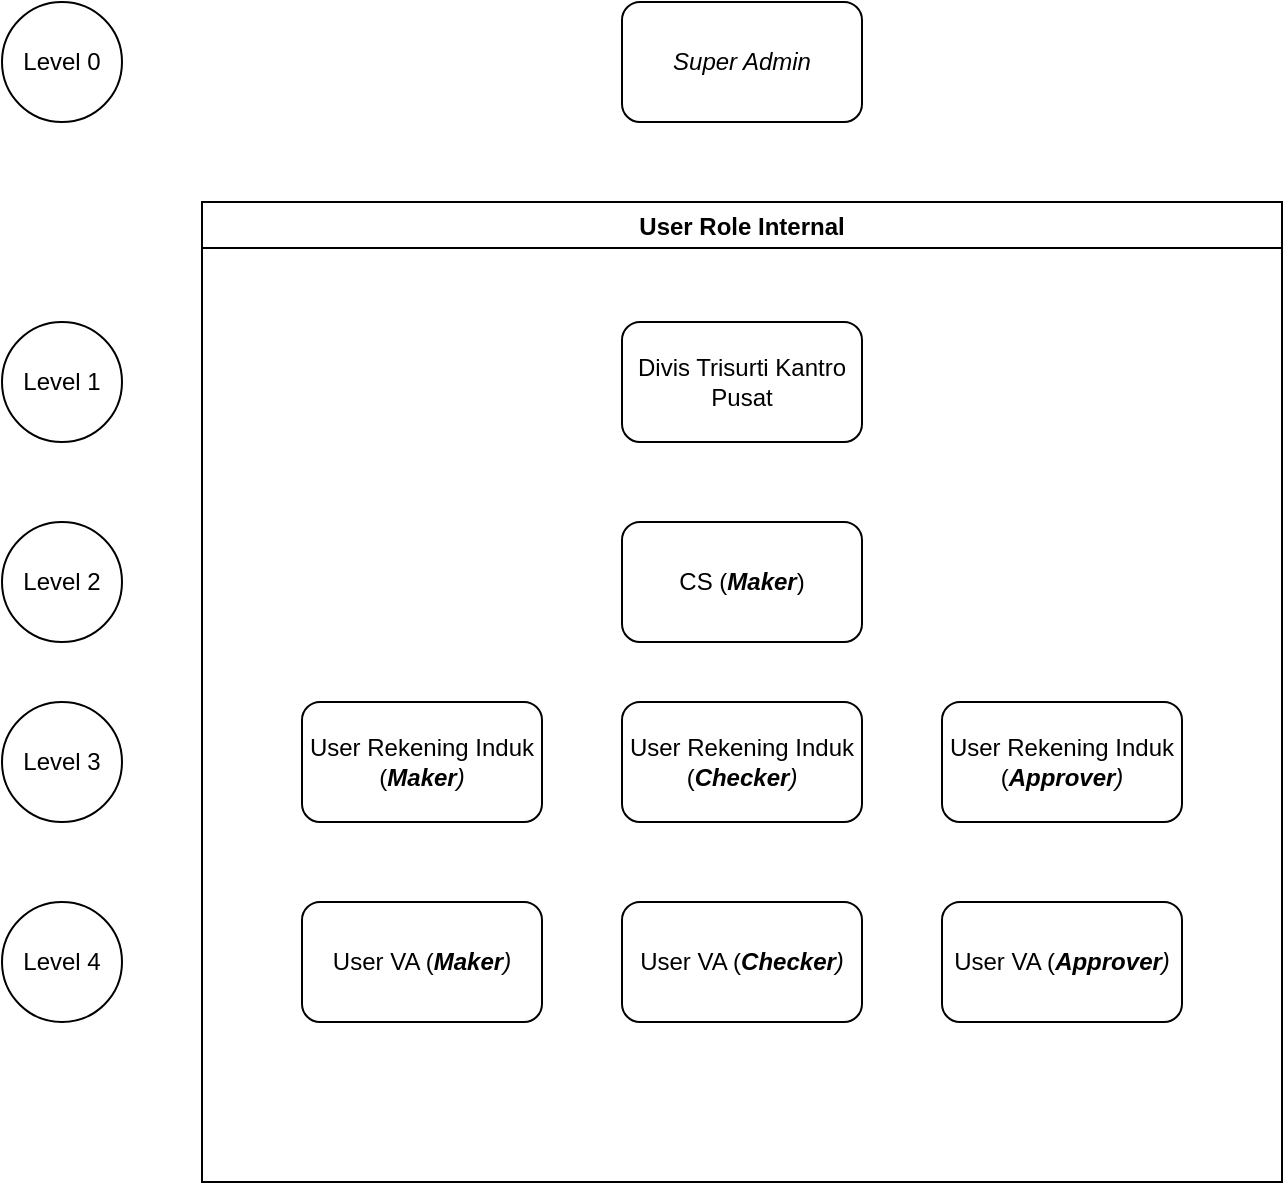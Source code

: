 <mxfile version="17.4.5" type="github" pages="2"><diagram id="gvQkwYD1wpzPKUAtZPDy" name="Actor or User Role"><mxGraphModel dx="2031" dy="1123" grid="1" gridSize="10" guides="1" tooltips="1" connect="1" arrows="1" fold="1" page="1" pageScale="1" pageWidth="850" pageHeight="1100" math="0" shadow="0"><root><mxCell id="0"/><mxCell id="1" parent="0"/><mxCell id="iVadBqp8KiOlDJwOdGYh-11" value="&lt;i&gt;Super Admin&lt;/i&gt;" style="rounded=1;whiteSpace=wrap;html=1;" vertex="1" parent="1"><mxGeometry x="350" y="40" width="120" height="60" as="geometry"/></mxCell><mxCell id="iVadBqp8KiOlDJwOdGYh-15" value="User Role Internal" style="swimlane;" vertex="1" parent="1"><mxGeometry x="140" y="140" width="540" height="490" as="geometry"/></mxCell><mxCell id="iVadBqp8KiOlDJwOdGYh-1" value="CS (&lt;i&gt;&lt;b&gt;Maker&lt;/b&gt;&lt;/i&gt;)" style="rounded=1;whiteSpace=wrap;html=1;" vertex="1" parent="iVadBqp8KiOlDJwOdGYh-15"><mxGeometry x="210" y="160" width="120" height="60" as="geometry"/></mxCell><mxCell id="iVadBqp8KiOlDJwOdGYh-2" value="User Rekening Induk (&lt;i&gt;&lt;b&gt;Maker&lt;/b&gt;)&lt;/i&gt;" style="rounded=1;whiteSpace=wrap;html=1;" vertex="1" parent="iVadBqp8KiOlDJwOdGYh-15"><mxGeometry x="50" y="250" width="120" height="60" as="geometry"/></mxCell><mxCell id="iVadBqp8KiOlDJwOdGYh-3" value="User Rekening Induk (&lt;i&gt;&lt;b&gt;Checker&lt;/b&gt;)&lt;/i&gt;" style="rounded=1;whiteSpace=wrap;html=1;" vertex="1" parent="iVadBqp8KiOlDJwOdGYh-15"><mxGeometry x="210" y="250" width="120" height="60" as="geometry"/></mxCell><mxCell id="iVadBqp8KiOlDJwOdGYh-4" value="User Rekening Induk (&lt;i&gt;&lt;b&gt;Approver&lt;/b&gt;)&lt;/i&gt;" style="rounded=1;whiteSpace=wrap;html=1;" vertex="1" parent="iVadBqp8KiOlDJwOdGYh-15"><mxGeometry x="370" y="250" width="120" height="60" as="geometry"/></mxCell><mxCell id="iVadBqp8KiOlDJwOdGYh-5" value="User VA (&lt;i&gt;&lt;b&gt;Maker&lt;/b&gt;)&lt;/i&gt;" style="rounded=1;whiteSpace=wrap;html=1;" vertex="1" parent="iVadBqp8KiOlDJwOdGYh-15"><mxGeometry x="50" y="350" width="120" height="60" as="geometry"/></mxCell><mxCell id="iVadBqp8KiOlDJwOdGYh-6" value="User VA (&lt;i&gt;&lt;b&gt;Checker&lt;/b&gt;)&lt;/i&gt;" style="rounded=1;whiteSpace=wrap;html=1;" vertex="1" parent="iVadBqp8KiOlDJwOdGYh-15"><mxGeometry x="210" y="350" width="120" height="60" as="geometry"/></mxCell><mxCell id="iVadBqp8KiOlDJwOdGYh-8" value="User VA (&lt;i&gt;&lt;b&gt;Approver&lt;/b&gt;)&lt;/i&gt;" style="rounded=1;whiteSpace=wrap;html=1;" vertex="1" parent="iVadBqp8KiOlDJwOdGYh-15"><mxGeometry x="370" y="350" width="120" height="60" as="geometry"/></mxCell><mxCell id="iVadBqp8KiOlDJwOdGYh-9" value="Divis Trisurti Kantro Pusat" style="rounded=1;whiteSpace=wrap;html=1;" vertex="1" parent="iVadBqp8KiOlDJwOdGYh-15"><mxGeometry x="210" y="60" width="120" height="60" as="geometry"/></mxCell><mxCell id="iVadBqp8KiOlDJwOdGYh-16" value="Level 1" style="ellipse;whiteSpace=wrap;html=1;aspect=fixed;" vertex="1" parent="1"><mxGeometry x="40" y="200" width="60" height="60" as="geometry"/></mxCell><mxCell id="iVadBqp8KiOlDJwOdGYh-17" value="Level 2" style="ellipse;whiteSpace=wrap;html=1;aspect=fixed;" vertex="1" parent="1"><mxGeometry x="40" y="300" width="60" height="60" as="geometry"/></mxCell><mxCell id="iVadBqp8KiOlDJwOdGYh-18" value="Level 3" style="ellipse;whiteSpace=wrap;html=1;aspect=fixed;" vertex="1" parent="1"><mxGeometry x="40" y="390" width="60" height="60" as="geometry"/></mxCell><mxCell id="iVadBqp8KiOlDJwOdGYh-19" value="Level 4" style="ellipse;whiteSpace=wrap;html=1;aspect=fixed;" vertex="1" parent="1"><mxGeometry x="40" y="490" width="60" height="60" as="geometry"/></mxCell><mxCell id="iVadBqp8KiOlDJwOdGYh-20" value="Level 0" style="ellipse;whiteSpace=wrap;html=1;aspect=fixed;" vertex="1" parent="1"><mxGeometry x="40" y="40" width="60" height="60" as="geometry"/></mxCell></root></mxGraphModel></diagram><diagram id="SmNRU1erCtqLG_-Dv8M6" name="Use Case"><mxGraphModel dx="1422" dy="786" grid="1" gridSize="10" guides="1" tooltips="1" connect="1" arrows="1" fold="1" page="1" pageScale="1" pageWidth="850" pageHeight="1100" math="0" shadow="0"><root><mxCell id="0"/><mxCell id="1" parent="0"/><mxCell id="OeXhhrUXOCR9tPZ1Ta11-1" value="CS (&lt;i&gt;&lt;b&gt;Maker&lt;/b&gt;&lt;/i&gt;)" style="shape=umlActor;verticalLabelPosition=bottom;verticalAlign=top;html=1;outlineConnect=0;" vertex="1" parent="1"><mxGeometry x="140" y="210" width="30" height="60" as="geometry"/></mxCell></root></mxGraphModel></diagram></mxfile>
